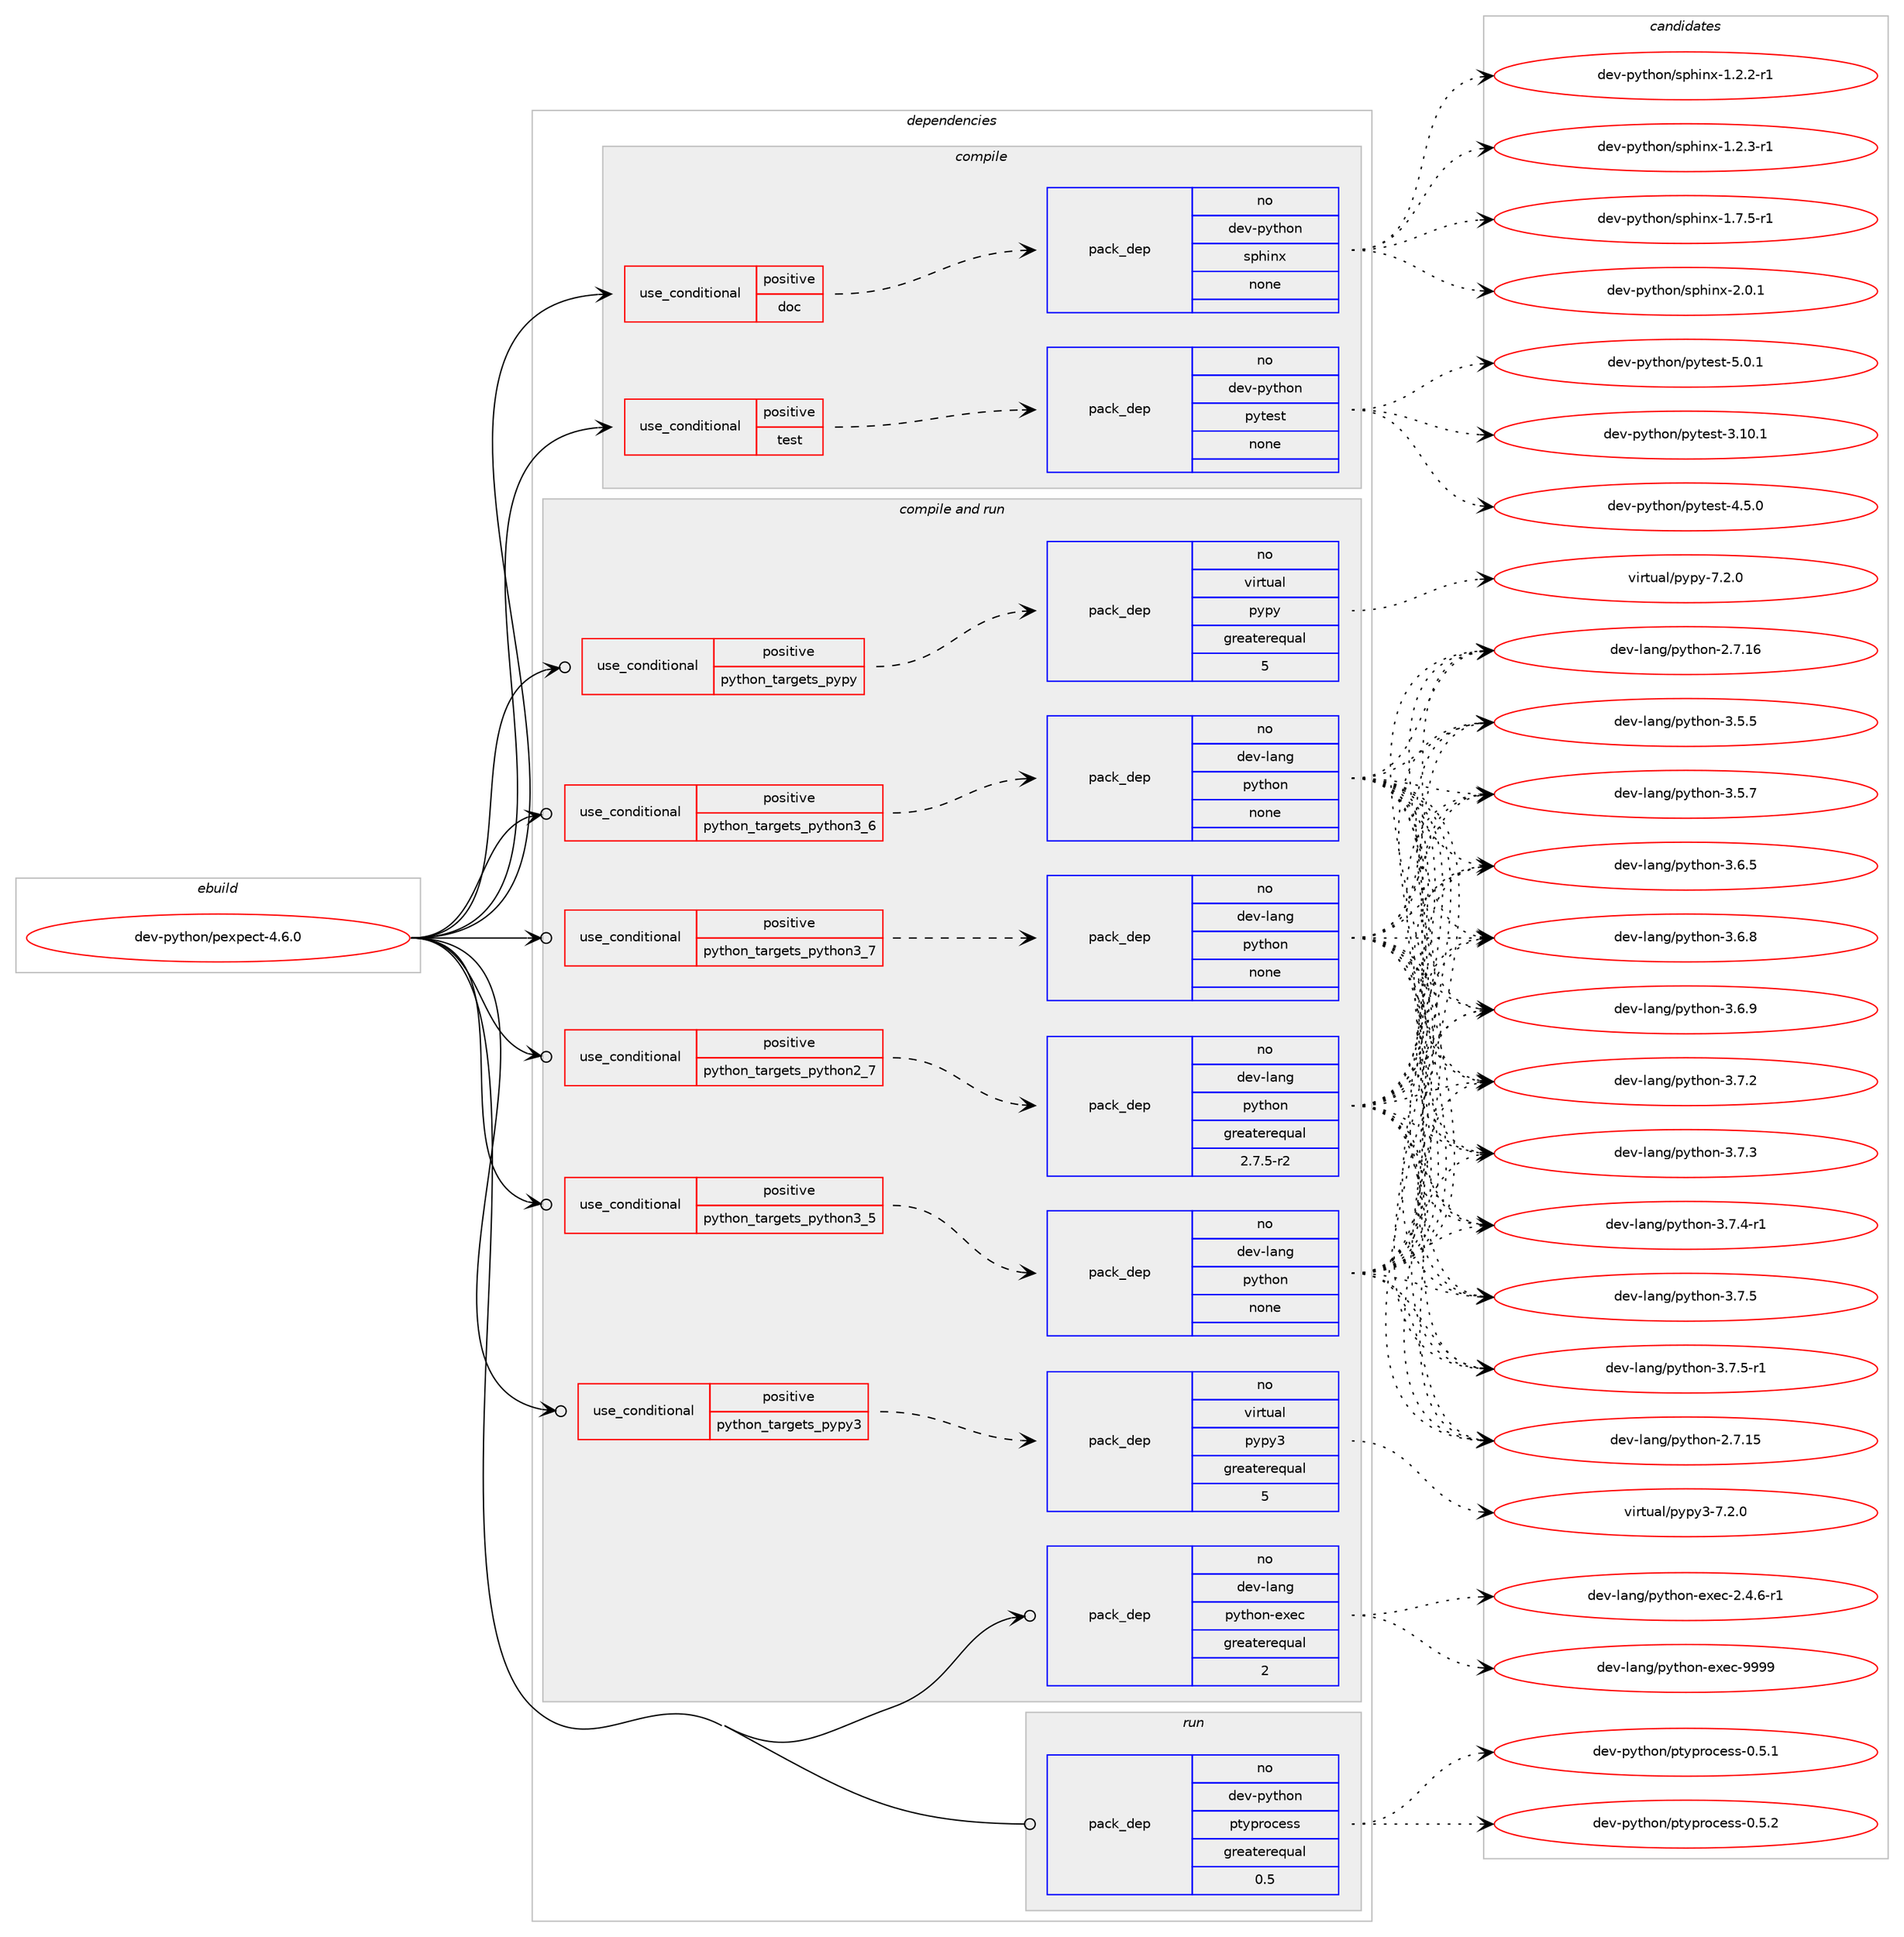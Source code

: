digraph prolog {

# *************
# Graph options
# *************

newrank=true;
concentrate=true;
compound=true;
graph [rankdir=LR,fontname=Helvetica,fontsize=10,ranksep=1.5];#, ranksep=2.5, nodesep=0.2];
edge  [arrowhead=vee];
node  [fontname=Helvetica,fontsize=10];

# **********
# The ebuild
# **********

subgraph cluster_leftcol {
color=gray;
rank=same;
label=<<i>ebuild</i>>;
id [label="dev-python/pexpect-4.6.0", color=red, width=4, href="../dev-python/pexpect-4.6.0.svg"];
}

# ****************
# The dependencies
# ****************

subgraph cluster_midcol {
color=gray;
label=<<i>dependencies</i>>;
subgraph cluster_compile {
fillcolor="#eeeeee";
style=filled;
label=<<i>compile</i>>;
subgraph cond144406 {
dependency621701 [label=<<TABLE BORDER="0" CELLBORDER="1" CELLSPACING="0" CELLPADDING="4"><TR><TD ROWSPAN="3" CELLPADDING="10">use_conditional</TD></TR><TR><TD>positive</TD></TR><TR><TD>doc</TD></TR></TABLE>>, shape=none, color=red];
subgraph pack465455 {
dependency621702 [label=<<TABLE BORDER="0" CELLBORDER="1" CELLSPACING="0" CELLPADDING="4" WIDTH="220"><TR><TD ROWSPAN="6" CELLPADDING="30">pack_dep</TD></TR><TR><TD WIDTH="110">no</TD></TR><TR><TD>dev-python</TD></TR><TR><TD>sphinx</TD></TR><TR><TD>none</TD></TR><TR><TD></TD></TR></TABLE>>, shape=none, color=blue];
}
dependency621701:e -> dependency621702:w [weight=20,style="dashed",arrowhead="vee"];
}
id:e -> dependency621701:w [weight=20,style="solid",arrowhead="vee"];
subgraph cond144407 {
dependency621703 [label=<<TABLE BORDER="0" CELLBORDER="1" CELLSPACING="0" CELLPADDING="4"><TR><TD ROWSPAN="3" CELLPADDING="10">use_conditional</TD></TR><TR><TD>positive</TD></TR><TR><TD>test</TD></TR></TABLE>>, shape=none, color=red];
subgraph pack465456 {
dependency621704 [label=<<TABLE BORDER="0" CELLBORDER="1" CELLSPACING="0" CELLPADDING="4" WIDTH="220"><TR><TD ROWSPAN="6" CELLPADDING="30">pack_dep</TD></TR><TR><TD WIDTH="110">no</TD></TR><TR><TD>dev-python</TD></TR><TR><TD>pytest</TD></TR><TR><TD>none</TD></TR><TR><TD></TD></TR></TABLE>>, shape=none, color=blue];
}
dependency621703:e -> dependency621704:w [weight=20,style="dashed",arrowhead="vee"];
}
id:e -> dependency621703:w [weight=20,style="solid",arrowhead="vee"];
}
subgraph cluster_compileandrun {
fillcolor="#eeeeee";
style=filled;
label=<<i>compile and run</i>>;
subgraph cond144408 {
dependency621705 [label=<<TABLE BORDER="0" CELLBORDER="1" CELLSPACING="0" CELLPADDING="4"><TR><TD ROWSPAN="3" CELLPADDING="10">use_conditional</TD></TR><TR><TD>positive</TD></TR><TR><TD>python_targets_pypy</TD></TR></TABLE>>, shape=none, color=red];
subgraph pack465457 {
dependency621706 [label=<<TABLE BORDER="0" CELLBORDER="1" CELLSPACING="0" CELLPADDING="4" WIDTH="220"><TR><TD ROWSPAN="6" CELLPADDING="30">pack_dep</TD></TR><TR><TD WIDTH="110">no</TD></TR><TR><TD>virtual</TD></TR><TR><TD>pypy</TD></TR><TR><TD>greaterequal</TD></TR><TR><TD>5</TD></TR></TABLE>>, shape=none, color=blue];
}
dependency621705:e -> dependency621706:w [weight=20,style="dashed",arrowhead="vee"];
}
id:e -> dependency621705:w [weight=20,style="solid",arrowhead="odotvee"];
subgraph cond144409 {
dependency621707 [label=<<TABLE BORDER="0" CELLBORDER="1" CELLSPACING="0" CELLPADDING="4"><TR><TD ROWSPAN="3" CELLPADDING="10">use_conditional</TD></TR><TR><TD>positive</TD></TR><TR><TD>python_targets_pypy3</TD></TR></TABLE>>, shape=none, color=red];
subgraph pack465458 {
dependency621708 [label=<<TABLE BORDER="0" CELLBORDER="1" CELLSPACING="0" CELLPADDING="4" WIDTH="220"><TR><TD ROWSPAN="6" CELLPADDING="30">pack_dep</TD></TR><TR><TD WIDTH="110">no</TD></TR><TR><TD>virtual</TD></TR><TR><TD>pypy3</TD></TR><TR><TD>greaterequal</TD></TR><TR><TD>5</TD></TR></TABLE>>, shape=none, color=blue];
}
dependency621707:e -> dependency621708:w [weight=20,style="dashed",arrowhead="vee"];
}
id:e -> dependency621707:w [weight=20,style="solid",arrowhead="odotvee"];
subgraph cond144410 {
dependency621709 [label=<<TABLE BORDER="0" CELLBORDER="1" CELLSPACING="0" CELLPADDING="4"><TR><TD ROWSPAN="3" CELLPADDING="10">use_conditional</TD></TR><TR><TD>positive</TD></TR><TR><TD>python_targets_python2_7</TD></TR></TABLE>>, shape=none, color=red];
subgraph pack465459 {
dependency621710 [label=<<TABLE BORDER="0" CELLBORDER="1" CELLSPACING="0" CELLPADDING="4" WIDTH="220"><TR><TD ROWSPAN="6" CELLPADDING="30">pack_dep</TD></TR><TR><TD WIDTH="110">no</TD></TR><TR><TD>dev-lang</TD></TR><TR><TD>python</TD></TR><TR><TD>greaterequal</TD></TR><TR><TD>2.7.5-r2</TD></TR></TABLE>>, shape=none, color=blue];
}
dependency621709:e -> dependency621710:w [weight=20,style="dashed",arrowhead="vee"];
}
id:e -> dependency621709:w [weight=20,style="solid",arrowhead="odotvee"];
subgraph cond144411 {
dependency621711 [label=<<TABLE BORDER="0" CELLBORDER="1" CELLSPACING="0" CELLPADDING="4"><TR><TD ROWSPAN="3" CELLPADDING="10">use_conditional</TD></TR><TR><TD>positive</TD></TR><TR><TD>python_targets_python3_5</TD></TR></TABLE>>, shape=none, color=red];
subgraph pack465460 {
dependency621712 [label=<<TABLE BORDER="0" CELLBORDER="1" CELLSPACING="0" CELLPADDING="4" WIDTH="220"><TR><TD ROWSPAN="6" CELLPADDING="30">pack_dep</TD></TR><TR><TD WIDTH="110">no</TD></TR><TR><TD>dev-lang</TD></TR><TR><TD>python</TD></TR><TR><TD>none</TD></TR><TR><TD></TD></TR></TABLE>>, shape=none, color=blue];
}
dependency621711:e -> dependency621712:w [weight=20,style="dashed",arrowhead="vee"];
}
id:e -> dependency621711:w [weight=20,style="solid",arrowhead="odotvee"];
subgraph cond144412 {
dependency621713 [label=<<TABLE BORDER="0" CELLBORDER="1" CELLSPACING="0" CELLPADDING="4"><TR><TD ROWSPAN="3" CELLPADDING="10">use_conditional</TD></TR><TR><TD>positive</TD></TR><TR><TD>python_targets_python3_6</TD></TR></TABLE>>, shape=none, color=red];
subgraph pack465461 {
dependency621714 [label=<<TABLE BORDER="0" CELLBORDER="1" CELLSPACING="0" CELLPADDING="4" WIDTH="220"><TR><TD ROWSPAN="6" CELLPADDING="30">pack_dep</TD></TR><TR><TD WIDTH="110">no</TD></TR><TR><TD>dev-lang</TD></TR><TR><TD>python</TD></TR><TR><TD>none</TD></TR><TR><TD></TD></TR></TABLE>>, shape=none, color=blue];
}
dependency621713:e -> dependency621714:w [weight=20,style="dashed",arrowhead="vee"];
}
id:e -> dependency621713:w [weight=20,style="solid",arrowhead="odotvee"];
subgraph cond144413 {
dependency621715 [label=<<TABLE BORDER="0" CELLBORDER="1" CELLSPACING="0" CELLPADDING="4"><TR><TD ROWSPAN="3" CELLPADDING="10">use_conditional</TD></TR><TR><TD>positive</TD></TR><TR><TD>python_targets_python3_7</TD></TR></TABLE>>, shape=none, color=red];
subgraph pack465462 {
dependency621716 [label=<<TABLE BORDER="0" CELLBORDER="1" CELLSPACING="0" CELLPADDING="4" WIDTH="220"><TR><TD ROWSPAN="6" CELLPADDING="30">pack_dep</TD></TR><TR><TD WIDTH="110">no</TD></TR><TR><TD>dev-lang</TD></TR><TR><TD>python</TD></TR><TR><TD>none</TD></TR><TR><TD></TD></TR></TABLE>>, shape=none, color=blue];
}
dependency621715:e -> dependency621716:w [weight=20,style="dashed",arrowhead="vee"];
}
id:e -> dependency621715:w [weight=20,style="solid",arrowhead="odotvee"];
subgraph pack465463 {
dependency621717 [label=<<TABLE BORDER="0" CELLBORDER="1" CELLSPACING="0" CELLPADDING="4" WIDTH="220"><TR><TD ROWSPAN="6" CELLPADDING="30">pack_dep</TD></TR><TR><TD WIDTH="110">no</TD></TR><TR><TD>dev-lang</TD></TR><TR><TD>python-exec</TD></TR><TR><TD>greaterequal</TD></TR><TR><TD>2</TD></TR></TABLE>>, shape=none, color=blue];
}
id:e -> dependency621717:w [weight=20,style="solid",arrowhead="odotvee"];
}
subgraph cluster_run {
fillcolor="#eeeeee";
style=filled;
label=<<i>run</i>>;
subgraph pack465464 {
dependency621718 [label=<<TABLE BORDER="0" CELLBORDER="1" CELLSPACING="0" CELLPADDING="4" WIDTH="220"><TR><TD ROWSPAN="6" CELLPADDING="30">pack_dep</TD></TR><TR><TD WIDTH="110">no</TD></TR><TR><TD>dev-python</TD></TR><TR><TD>ptyprocess</TD></TR><TR><TD>greaterequal</TD></TR><TR><TD>0.5</TD></TR></TABLE>>, shape=none, color=blue];
}
id:e -> dependency621718:w [weight=20,style="solid",arrowhead="odot"];
}
}

# **************
# The candidates
# **************

subgraph cluster_choices {
rank=same;
color=gray;
label=<<i>candidates</i>>;

subgraph choice465455 {
color=black;
nodesep=1;
choice10010111845112121116104111110471151121041051101204549465046504511449 [label="dev-python/sphinx-1.2.2-r1", color=red, width=4,href="../dev-python/sphinx-1.2.2-r1.svg"];
choice10010111845112121116104111110471151121041051101204549465046514511449 [label="dev-python/sphinx-1.2.3-r1", color=red, width=4,href="../dev-python/sphinx-1.2.3-r1.svg"];
choice10010111845112121116104111110471151121041051101204549465546534511449 [label="dev-python/sphinx-1.7.5-r1", color=red, width=4,href="../dev-python/sphinx-1.7.5-r1.svg"];
choice1001011184511212111610411111047115112104105110120455046484649 [label="dev-python/sphinx-2.0.1", color=red, width=4,href="../dev-python/sphinx-2.0.1.svg"];
dependency621702:e -> choice10010111845112121116104111110471151121041051101204549465046504511449:w [style=dotted,weight="100"];
dependency621702:e -> choice10010111845112121116104111110471151121041051101204549465046514511449:w [style=dotted,weight="100"];
dependency621702:e -> choice10010111845112121116104111110471151121041051101204549465546534511449:w [style=dotted,weight="100"];
dependency621702:e -> choice1001011184511212111610411111047115112104105110120455046484649:w [style=dotted,weight="100"];
}
subgraph choice465456 {
color=black;
nodesep=1;
choice100101118451121211161041111104711212111610111511645514649484649 [label="dev-python/pytest-3.10.1", color=red, width=4,href="../dev-python/pytest-3.10.1.svg"];
choice1001011184511212111610411111047112121116101115116455246534648 [label="dev-python/pytest-4.5.0", color=red, width=4,href="../dev-python/pytest-4.5.0.svg"];
choice1001011184511212111610411111047112121116101115116455346484649 [label="dev-python/pytest-5.0.1", color=red, width=4,href="../dev-python/pytest-5.0.1.svg"];
dependency621704:e -> choice100101118451121211161041111104711212111610111511645514649484649:w [style=dotted,weight="100"];
dependency621704:e -> choice1001011184511212111610411111047112121116101115116455246534648:w [style=dotted,weight="100"];
dependency621704:e -> choice1001011184511212111610411111047112121116101115116455346484649:w [style=dotted,weight="100"];
}
subgraph choice465457 {
color=black;
nodesep=1;
choice1181051141161179710847112121112121455546504648 [label="virtual/pypy-7.2.0", color=red, width=4,href="../virtual/pypy-7.2.0.svg"];
dependency621706:e -> choice1181051141161179710847112121112121455546504648:w [style=dotted,weight="100"];
}
subgraph choice465458 {
color=black;
nodesep=1;
choice118105114116117971084711212111212151455546504648 [label="virtual/pypy3-7.2.0", color=red, width=4,href="../virtual/pypy3-7.2.0.svg"];
dependency621708:e -> choice118105114116117971084711212111212151455546504648:w [style=dotted,weight="100"];
}
subgraph choice465459 {
color=black;
nodesep=1;
choice10010111845108971101034711212111610411111045504655464953 [label="dev-lang/python-2.7.15", color=red, width=4,href="../dev-lang/python-2.7.15.svg"];
choice10010111845108971101034711212111610411111045504655464954 [label="dev-lang/python-2.7.16", color=red, width=4,href="../dev-lang/python-2.7.16.svg"];
choice100101118451089711010347112121116104111110455146534653 [label="dev-lang/python-3.5.5", color=red, width=4,href="../dev-lang/python-3.5.5.svg"];
choice100101118451089711010347112121116104111110455146534655 [label="dev-lang/python-3.5.7", color=red, width=4,href="../dev-lang/python-3.5.7.svg"];
choice100101118451089711010347112121116104111110455146544653 [label="dev-lang/python-3.6.5", color=red, width=4,href="../dev-lang/python-3.6.5.svg"];
choice100101118451089711010347112121116104111110455146544656 [label="dev-lang/python-3.6.8", color=red, width=4,href="../dev-lang/python-3.6.8.svg"];
choice100101118451089711010347112121116104111110455146544657 [label="dev-lang/python-3.6.9", color=red, width=4,href="../dev-lang/python-3.6.9.svg"];
choice100101118451089711010347112121116104111110455146554650 [label="dev-lang/python-3.7.2", color=red, width=4,href="../dev-lang/python-3.7.2.svg"];
choice100101118451089711010347112121116104111110455146554651 [label="dev-lang/python-3.7.3", color=red, width=4,href="../dev-lang/python-3.7.3.svg"];
choice1001011184510897110103471121211161041111104551465546524511449 [label="dev-lang/python-3.7.4-r1", color=red, width=4,href="../dev-lang/python-3.7.4-r1.svg"];
choice100101118451089711010347112121116104111110455146554653 [label="dev-lang/python-3.7.5", color=red, width=4,href="../dev-lang/python-3.7.5.svg"];
choice1001011184510897110103471121211161041111104551465546534511449 [label="dev-lang/python-3.7.5-r1", color=red, width=4,href="../dev-lang/python-3.7.5-r1.svg"];
dependency621710:e -> choice10010111845108971101034711212111610411111045504655464953:w [style=dotted,weight="100"];
dependency621710:e -> choice10010111845108971101034711212111610411111045504655464954:w [style=dotted,weight="100"];
dependency621710:e -> choice100101118451089711010347112121116104111110455146534653:w [style=dotted,weight="100"];
dependency621710:e -> choice100101118451089711010347112121116104111110455146534655:w [style=dotted,weight="100"];
dependency621710:e -> choice100101118451089711010347112121116104111110455146544653:w [style=dotted,weight="100"];
dependency621710:e -> choice100101118451089711010347112121116104111110455146544656:w [style=dotted,weight="100"];
dependency621710:e -> choice100101118451089711010347112121116104111110455146544657:w [style=dotted,weight="100"];
dependency621710:e -> choice100101118451089711010347112121116104111110455146554650:w [style=dotted,weight="100"];
dependency621710:e -> choice100101118451089711010347112121116104111110455146554651:w [style=dotted,weight="100"];
dependency621710:e -> choice1001011184510897110103471121211161041111104551465546524511449:w [style=dotted,weight="100"];
dependency621710:e -> choice100101118451089711010347112121116104111110455146554653:w [style=dotted,weight="100"];
dependency621710:e -> choice1001011184510897110103471121211161041111104551465546534511449:w [style=dotted,weight="100"];
}
subgraph choice465460 {
color=black;
nodesep=1;
choice10010111845108971101034711212111610411111045504655464953 [label="dev-lang/python-2.7.15", color=red, width=4,href="../dev-lang/python-2.7.15.svg"];
choice10010111845108971101034711212111610411111045504655464954 [label="dev-lang/python-2.7.16", color=red, width=4,href="../dev-lang/python-2.7.16.svg"];
choice100101118451089711010347112121116104111110455146534653 [label="dev-lang/python-3.5.5", color=red, width=4,href="../dev-lang/python-3.5.5.svg"];
choice100101118451089711010347112121116104111110455146534655 [label="dev-lang/python-3.5.7", color=red, width=4,href="../dev-lang/python-3.5.7.svg"];
choice100101118451089711010347112121116104111110455146544653 [label="dev-lang/python-3.6.5", color=red, width=4,href="../dev-lang/python-3.6.5.svg"];
choice100101118451089711010347112121116104111110455146544656 [label="dev-lang/python-3.6.8", color=red, width=4,href="../dev-lang/python-3.6.8.svg"];
choice100101118451089711010347112121116104111110455146544657 [label="dev-lang/python-3.6.9", color=red, width=4,href="../dev-lang/python-3.6.9.svg"];
choice100101118451089711010347112121116104111110455146554650 [label="dev-lang/python-3.7.2", color=red, width=4,href="../dev-lang/python-3.7.2.svg"];
choice100101118451089711010347112121116104111110455146554651 [label="dev-lang/python-3.7.3", color=red, width=4,href="../dev-lang/python-3.7.3.svg"];
choice1001011184510897110103471121211161041111104551465546524511449 [label="dev-lang/python-3.7.4-r1", color=red, width=4,href="../dev-lang/python-3.7.4-r1.svg"];
choice100101118451089711010347112121116104111110455146554653 [label="dev-lang/python-3.7.5", color=red, width=4,href="../dev-lang/python-3.7.5.svg"];
choice1001011184510897110103471121211161041111104551465546534511449 [label="dev-lang/python-3.7.5-r1", color=red, width=4,href="../dev-lang/python-3.7.5-r1.svg"];
dependency621712:e -> choice10010111845108971101034711212111610411111045504655464953:w [style=dotted,weight="100"];
dependency621712:e -> choice10010111845108971101034711212111610411111045504655464954:w [style=dotted,weight="100"];
dependency621712:e -> choice100101118451089711010347112121116104111110455146534653:w [style=dotted,weight="100"];
dependency621712:e -> choice100101118451089711010347112121116104111110455146534655:w [style=dotted,weight="100"];
dependency621712:e -> choice100101118451089711010347112121116104111110455146544653:w [style=dotted,weight="100"];
dependency621712:e -> choice100101118451089711010347112121116104111110455146544656:w [style=dotted,weight="100"];
dependency621712:e -> choice100101118451089711010347112121116104111110455146544657:w [style=dotted,weight="100"];
dependency621712:e -> choice100101118451089711010347112121116104111110455146554650:w [style=dotted,weight="100"];
dependency621712:e -> choice100101118451089711010347112121116104111110455146554651:w [style=dotted,weight="100"];
dependency621712:e -> choice1001011184510897110103471121211161041111104551465546524511449:w [style=dotted,weight="100"];
dependency621712:e -> choice100101118451089711010347112121116104111110455146554653:w [style=dotted,weight="100"];
dependency621712:e -> choice1001011184510897110103471121211161041111104551465546534511449:w [style=dotted,weight="100"];
}
subgraph choice465461 {
color=black;
nodesep=1;
choice10010111845108971101034711212111610411111045504655464953 [label="dev-lang/python-2.7.15", color=red, width=4,href="../dev-lang/python-2.7.15.svg"];
choice10010111845108971101034711212111610411111045504655464954 [label="dev-lang/python-2.7.16", color=red, width=4,href="../dev-lang/python-2.7.16.svg"];
choice100101118451089711010347112121116104111110455146534653 [label="dev-lang/python-3.5.5", color=red, width=4,href="../dev-lang/python-3.5.5.svg"];
choice100101118451089711010347112121116104111110455146534655 [label="dev-lang/python-3.5.7", color=red, width=4,href="../dev-lang/python-3.5.7.svg"];
choice100101118451089711010347112121116104111110455146544653 [label="dev-lang/python-3.6.5", color=red, width=4,href="../dev-lang/python-3.6.5.svg"];
choice100101118451089711010347112121116104111110455146544656 [label="dev-lang/python-3.6.8", color=red, width=4,href="../dev-lang/python-3.6.8.svg"];
choice100101118451089711010347112121116104111110455146544657 [label="dev-lang/python-3.6.9", color=red, width=4,href="../dev-lang/python-3.6.9.svg"];
choice100101118451089711010347112121116104111110455146554650 [label="dev-lang/python-3.7.2", color=red, width=4,href="../dev-lang/python-3.7.2.svg"];
choice100101118451089711010347112121116104111110455146554651 [label="dev-lang/python-3.7.3", color=red, width=4,href="../dev-lang/python-3.7.3.svg"];
choice1001011184510897110103471121211161041111104551465546524511449 [label="dev-lang/python-3.7.4-r1", color=red, width=4,href="../dev-lang/python-3.7.4-r1.svg"];
choice100101118451089711010347112121116104111110455146554653 [label="dev-lang/python-3.7.5", color=red, width=4,href="../dev-lang/python-3.7.5.svg"];
choice1001011184510897110103471121211161041111104551465546534511449 [label="dev-lang/python-3.7.5-r1", color=red, width=4,href="../dev-lang/python-3.7.5-r1.svg"];
dependency621714:e -> choice10010111845108971101034711212111610411111045504655464953:w [style=dotted,weight="100"];
dependency621714:e -> choice10010111845108971101034711212111610411111045504655464954:w [style=dotted,weight="100"];
dependency621714:e -> choice100101118451089711010347112121116104111110455146534653:w [style=dotted,weight="100"];
dependency621714:e -> choice100101118451089711010347112121116104111110455146534655:w [style=dotted,weight="100"];
dependency621714:e -> choice100101118451089711010347112121116104111110455146544653:w [style=dotted,weight="100"];
dependency621714:e -> choice100101118451089711010347112121116104111110455146544656:w [style=dotted,weight="100"];
dependency621714:e -> choice100101118451089711010347112121116104111110455146544657:w [style=dotted,weight="100"];
dependency621714:e -> choice100101118451089711010347112121116104111110455146554650:w [style=dotted,weight="100"];
dependency621714:e -> choice100101118451089711010347112121116104111110455146554651:w [style=dotted,weight="100"];
dependency621714:e -> choice1001011184510897110103471121211161041111104551465546524511449:w [style=dotted,weight="100"];
dependency621714:e -> choice100101118451089711010347112121116104111110455146554653:w [style=dotted,weight="100"];
dependency621714:e -> choice1001011184510897110103471121211161041111104551465546534511449:w [style=dotted,weight="100"];
}
subgraph choice465462 {
color=black;
nodesep=1;
choice10010111845108971101034711212111610411111045504655464953 [label="dev-lang/python-2.7.15", color=red, width=4,href="../dev-lang/python-2.7.15.svg"];
choice10010111845108971101034711212111610411111045504655464954 [label="dev-lang/python-2.7.16", color=red, width=4,href="../dev-lang/python-2.7.16.svg"];
choice100101118451089711010347112121116104111110455146534653 [label="dev-lang/python-3.5.5", color=red, width=4,href="../dev-lang/python-3.5.5.svg"];
choice100101118451089711010347112121116104111110455146534655 [label="dev-lang/python-3.5.7", color=red, width=4,href="../dev-lang/python-3.5.7.svg"];
choice100101118451089711010347112121116104111110455146544653 [label="dev-lang/python-3.6.5", color=red, width=4,href="../dev-lang/python-3.6.5.svg"];
choice100101118451089711010347112121116104111110455146544656 [label="dev-lang/python-3.6.8", color=red, width=4,href="../dev-lang/python-3.6.8.svg"];
choice100101118451089711010347112121116104111110455146544657 [label="dev-lang/python-3.6.9", color=red, width=4,href="../dev-lang/python-3.6.9.svg"];
choice100101118451089711010347112121116104111110455146554650 [label="dev-lang/python-3.7.2", color=red, width=4,href="../dev-lang/python-3.7.2.svg"];
choice100101118451089711010347112121116104111110455146554651 [label="dev-lang/python-3.7.3", color=red, width=4,href="../dev-lang/python-3.7.3.svg"];
choice1001011184510897110103471121211161041111104551465546524511449 [label="dev-lang/python-3.7.4-r1", color=red, width=4,href="../dev-lang/python-3.7.4-r1.svg"];
choice100101118451089711010347112121116104111110455146554653 [label="dev-lang/python-3.7.5", color=red, width=4,href="../dev-lang/python-3.7.5.svg"];
choice1001011184510897110103471121211161041111104551465546534511449 [label="dev-lang/python-3.7.5-r1", color=red, width=4,href="../dev-lang/python-3.7.5-r1.svg"];
dependency621716:e -> choice10010111845108971101034711212111610411111045504655464953:w [style=dotted,weight="100"];
dependency621716:e -> choice10010111845108971101034711212111610411111045504655464954:w [style=dotted,weight="100"];
dependency621716:e -> choice100101118451089711010347112121116104111110455146534653:w [style=dotted,weight="100"];
dependency621716:e -> choice100101118451089711010347112121116104111110455146534655:w [style=dotted,weight="100"];
dependency621716:e -> choice100101118451089711010347112121116104111110455146544653:w [style=dotted,weight="100"];
dependency621716:e -> choice100101118451089711010347112121116104111110455146544656:w [style=dotted,weight="100"];
dependency621716:e -> choice100101118451089711010347112121116104111110455146544657:w [style=dotted,weight="100"];
dependency621716:e -> choice100101118451089711010347112121116104111110455146554650:w [style=dotted,weight="100"];
dependency621716:e -> choice100101118451089711010347112121116104111110455146554651:w [style=dotted,weight="100"];
dependency621716:e -> choice1001011184510897110103471121211161041111104551465546524511449:w [style=dotted,weight="100"];
dependency621716:e -> choice100101118451089711010347112121116104111110455146554653:w [style=dotted,weight="100"];
dependency621716:e -> choice1001011184510897110103471121211161041111104551465546534511449:w [style=dotted,weight="100"];
}
subgraph choice465463 {
color=black;
nodesep=1;
choice10010111845108971101034711212111610411111045101120101994550465246544511449 [label="dev-lang/python-exec-2.4.6-r1", color=red, width=4,href="../dev-lang/python-exec-2.4.6-r1.svg"];
choice10010111845108971101034711212111610411111045101120101994557575757 [label="dev-lang/python-exec-9999", color=red, width=4,href="../dev-lang/python-exec-9999.svg"];
dependency621717:e -> choice10010111845108971101034711212111610411111045101120101994550465246544511449:w [style=dotted,weight="100"];
dependency621717:e -> choice10010111845108971101034711212111610411111045101120101994557575757:w [style=dotted,weight="100"];
}
subgraph choice465464 {
color=black;
nodesep=1;
choice100101118451121211161041111104711211612111211411199101115115454846534649 [label="dev-python/ptyprocess-0.5.1", color=red, width=4,href="../dev-python/ptyprocess-0.5.1.svg"];
choice100101118451121211161041111104711211612111211411199101115115454846534650 [label="dev-python/ptyprocess-0.5.2", color=red, width=4,href="../dev-python/ptyprocess-0.5.2.svg"];
dependency621718:e -> choice100101118451121211161041111104711211612111211411199101115115454846534649:w [style=dotted,weight="100"];
dependency621718:e -> choice100101118451121211161041111104711211612111211411199101115115454846534650:w [style=dotted,weight="100"];
}
}

}
